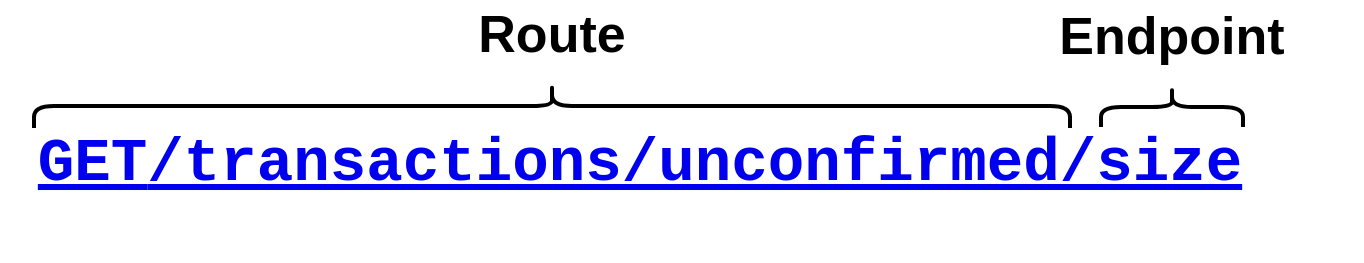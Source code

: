 <mxfile version="10.6.7" type="device"><diagram id="cT4JYLQywU3FrvzDDXGs" name="Page-1"><mxGraphModel dx="1522" dy="842" grid="1" gridSize="10" guides="1" tooltips="1" connect="1" arrows="1" fold="1" page="1" pageScale="1" pageWidth="1100" pageHeight="850" math="0" shadow="0"><root><mxCell id="0"/><mxCell id="1" parent="0"/><mxCell id="samE4vsvwSc5vhJd1nQp-1" value="&lt;h3&gt;&lt;span&gt;&lt;a href=&quot;https://lika.vostokservices.com/node-0/api-docs/index.html#!/transactions/utxSize&quot;&gt;GET&lt;/a&gt;&lt;/span&gt;&lt;span&gt;&lt;a href=&quot;https://lika.vostokservices.com/node-0/api-docs/index.html#!/transactions/utxSize&quot;&gt;/transactions/unconfirmed/size&lt;/a&gt;&lt;/span&gt;&lt;/h3&gt;" style="text;html=1;strokeColor=none;fillColor=none;align=center;verticalAlign=middle;whiteSpace=wrap;rounded=0;fontSize=26;fontFamily=Courier New;" vertex="1" parent="1"><mxGeometry x="240" y="230" width="640" height="80" as="geometry"/></mxCell><mxCell id="samE4vsvwSc5vhJd1nQp-2" value="" style="shape=curlyBracket;whiteSpace=wrap;html=1;rounded=1;fontFamily=Courier New;fontSize=26;rotation=90;strokeWidth=2;" vertex="1" parent="1"><mxGeometry x="505" y="-18" width="22" height="518" as="geometry"/></mxCell><mxCell id="samE4vsvwSc5vhJd1nQp-3" value="" style="shape=curlyBracket;whiteSpace=wrap;html=1;rounded=1;strokeWidth=2;fontFamily=Courier New;fontSize=26;rotation=90;" vertex="1" parent="1"><mxGeometry x="816" y="206" width="20" height="71" as="geometry"/></mxCell><mxCell id="samE4vsvwSc5vhJd1nQp-4" value="&lt;font face=&quot;Helvetica&quot;&gt;&lt;b&gt;Route&lt;/b&gt;&lt;/font&gt;" style="text;html=1;strokeColor=none;fillColor=none;align=center;verticalAlign=middle;whiteSpace=wrap;rounded=0;fontFamily=Courier New;fontSize=26;" vertex="1" parent="1"><mxGeometry x="428" y="188" width="176" height="36" as="geometry"/></mxCell><mxCell id="samE4vsvwSc5vhJd1nQp-5" value="Endpoint" style="text;html=1;strokeColor=none;fillColor=none;align=center;verticalAlign=middle;whiteSpace=wrap;rounded=0;fontFamily=Helvetica;fontSize=26;fontStyle=1" vertex="1" parent="1"><mxGeometry x="731" y="193" width="190" height="26" as="geometry"/></mxCell></root></mxGraphModel></diagram></mxfile>